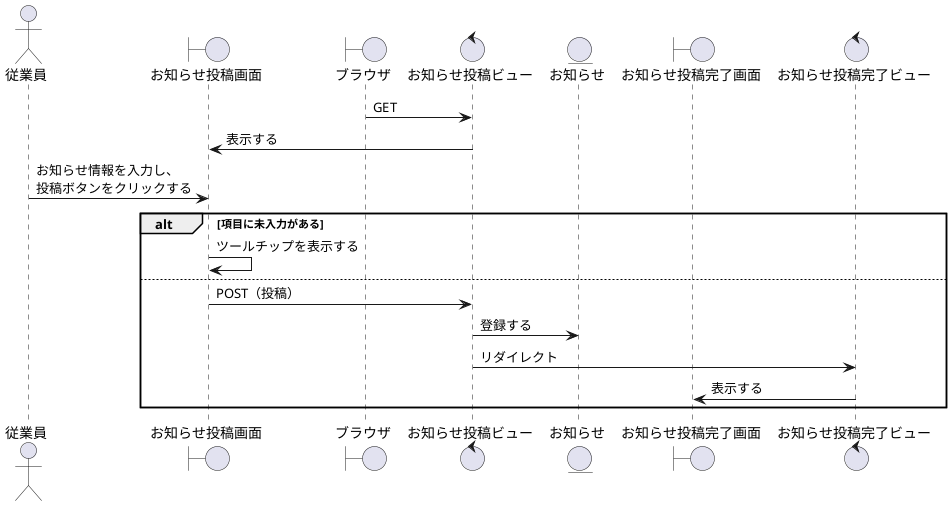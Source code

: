 ' @startuml syouhin_touroku
' actor "従業員" as act
' boundary "お知らせ投稿画面" as stb
' boundary "ブラウザ" as brz
' control "お知らせ投稿ビュー" as stc
' entity "お知らせ" as product
' boundary "お知らせ投稿完了画面" as skb
' control "お知らせ投稿完了ビュー" as skc

' brz -> stc: GET
' stb <- stc: 表示する
' act -> stb: お知らせ情報を入力し、\n投稿ボタンをクリックする
' alt 項目に未入力がある
'     stb -> stb: ツールチップを表示する
' else
'     stb -> stc: POST（投稿）
'     stc -> product: 登録する
'     stc -> skc: リダイレクト 
'     skb <- skc: 表示する
' end
' @enduml